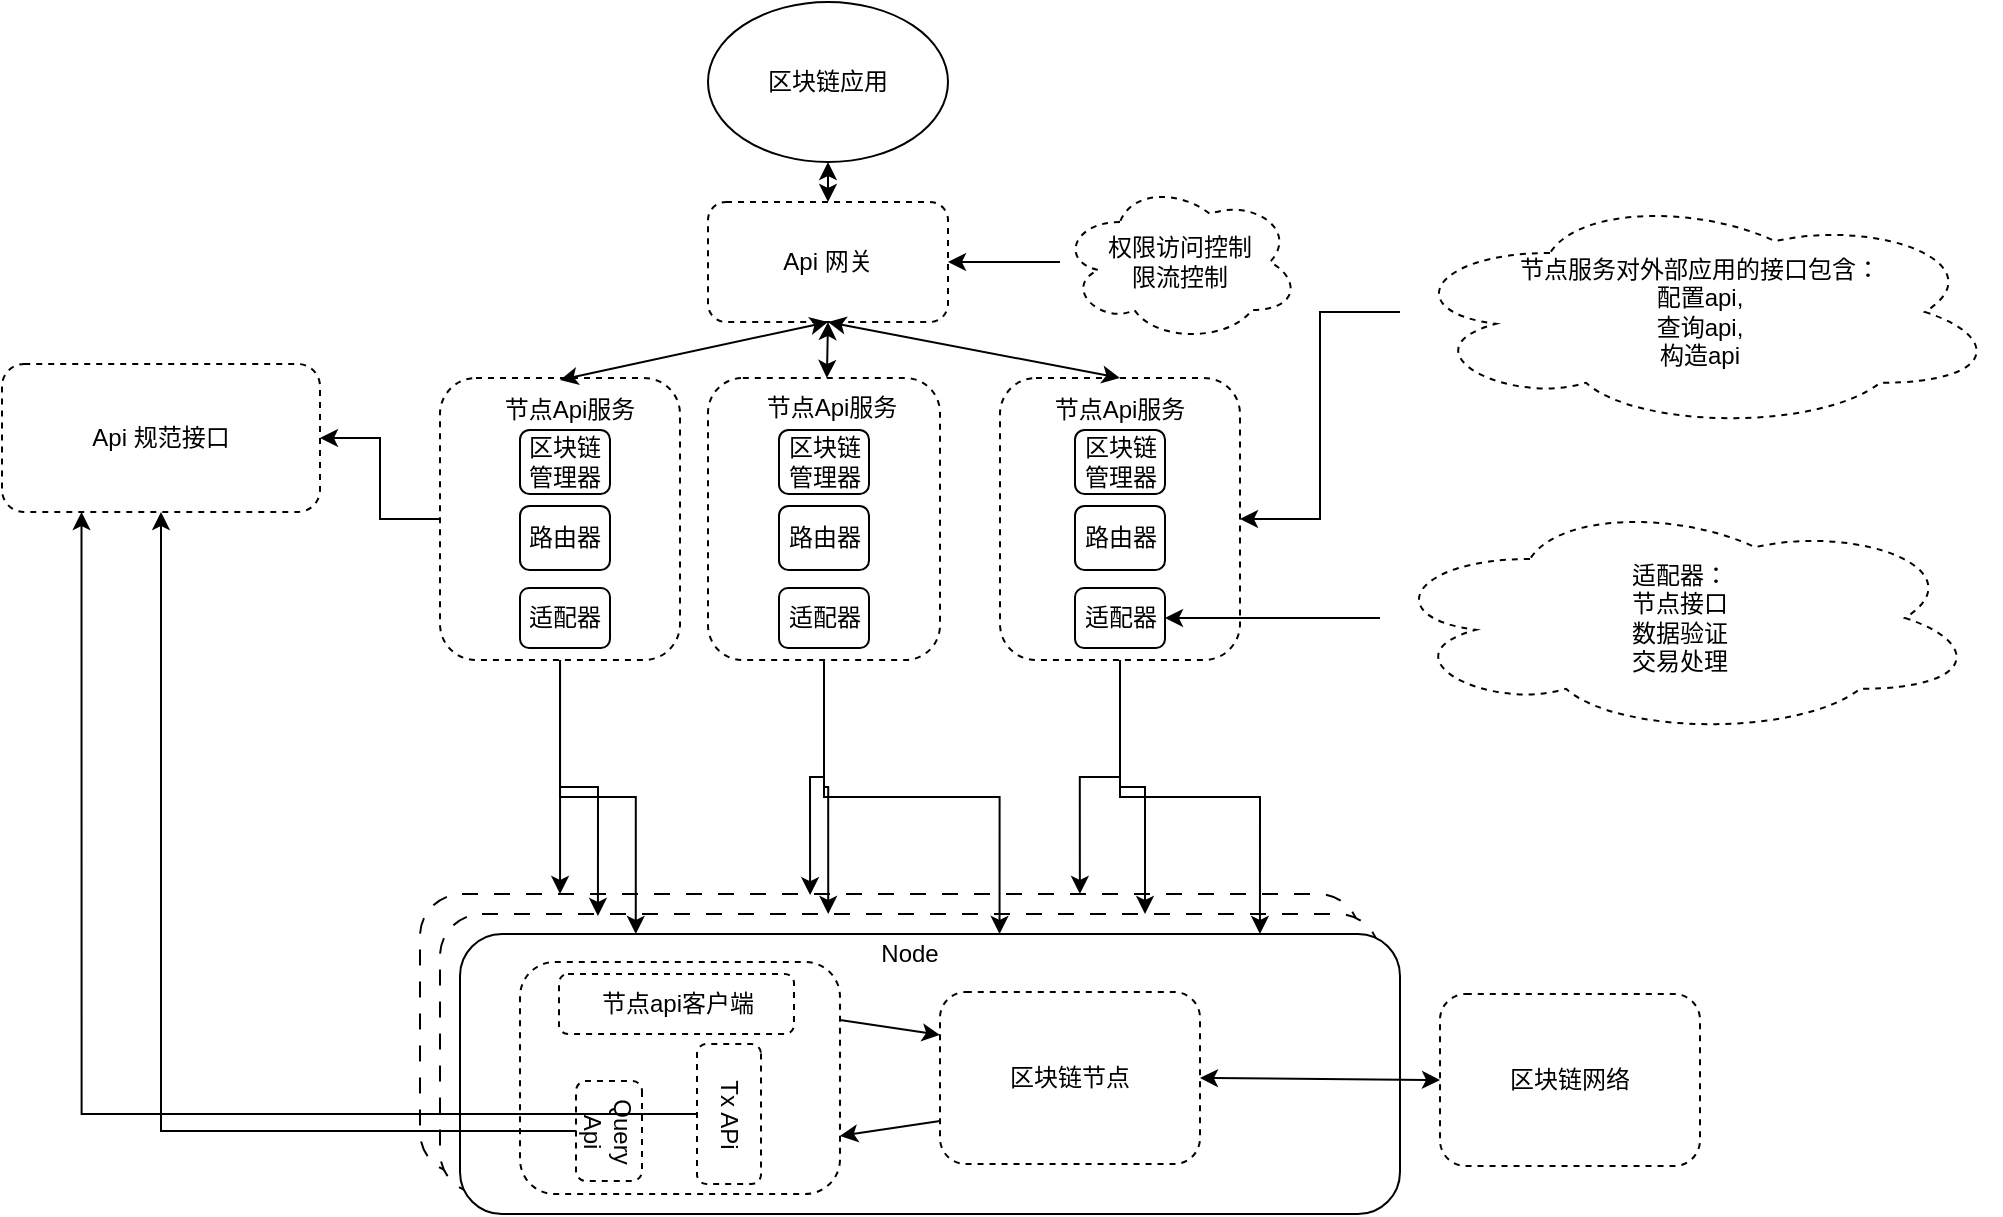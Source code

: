 <mxfile version="20.8.21" type="github">
  <diagram name="第 1 页" id="17EgV2_MKky6RjYFEmGf">
    <mxGraphModel dx="1494" dy="776" grid="1" gridSize="10" guides="1" tooltips="1" connect="1" arrows="1" fold="1" page="1" pageScale="1" pageWidth="827" pageHeight="1169" math="0" shadow="0">
      <root>
        <mxCell id="0" />
        <mxCell id="1" parent="0" />
        <mxCell id="GQzpuYuDoWvNrVL3nzEa-1" value="区块链应用" style="ellipse;whiteSpace=wrap;html=1;" parent="1" vertex="1">
          <mxGeometry x="354" y="71" width="120" height="80" as="geometry" />
        </mxCell>
        <mxCell id="GQzpuYuDoWvNrVL3nzEa-2" value="" style="rounded=1;whiteSpace=wrap;html=1;dashed=1;dashPattern=8 8;" parent="1" vertex="1">
          <mxGeometry x="210" y="517" width="470" height="140" as="geometry" />
        </mxCell>
        <mxCell id="GQzpuYuDoWvNrVL3nzEa-4" value="" style="rounded=1;whiteSpace=wrap;html=1;dashed=1;dashPattern=8 8;" parent="1" vertex="1">
          <mxGeometry x="220" y="527" width="470" height="140" as="geometry" />
        </mxCell>
        <mxCell id="GQzpuYuDoWvNrVL3nzEa-5" value="" style="rounded=1;whiteSpace=wrap;html=1;" parent="1" vertex="1">
          <mxGeometry x="230" y="537" width="470" height="140" as="geometry" />
        </mxCell>
        <mxCell id="GQzpuYuDoWvNrVL3nzEa-6" value="Node" style="text;strokeColor=none;align=center;fillColor=none;html=1;verticalAlign=middle;whiteSpace=wrap;rounded=0;" parent="1" vertex="1">
          <mxGeometry x="425" y="532" width="60" height="30" as="geometry" />
        </mxCell>
        <mxCell id="GQzpuYuDoWvNrVL3nzEa-7" value="Api 规范接口" style="rounded=1;whiteSpace=wrap;html=1;dashed=1;" parent="1" vertex="1">
          <mxGeometry x="1" y="252" width="159" height="74" as="geometry" />
        </mxCell>
        <mxCell id="GQzpuYuDoWvNrVL3nzEa-8" value="" style="rounded=1;whiteSpace=wrap;html=1;dashed=1;" parent="1" vertex="1">
          <mxGeometry x="260" y="551" width="160" height="116" as="geometry" />
        </mxCell>
        <mxCell id="GQzpuYuDoWvNrVL3nzEa-9" value="节点api客户端" style="rounded=1;whiteSpace=wrap;html=1;dashed=1;" parent="1" vertex="1">
          <mxGeometry x="279.5" y="557" width="117.5" height="30" as="geometry" />
        </mxCell>
        <mxCell id="GQzpuYuDoWvNrVL3nzEa-12" style="edgeStyle=orthogonalEdgeStyle;rounded=0;orthogonalLoop=1;jettySize=auto;html=1;" parent="1" source="GQzpuYuDoWvNrVL3nzEa-10" target="GQzpuYuDoWvNrVL3nzEa-7" edge="1">
          <mxGeometry relative="1" as="geometry" />
        </mxCell>
        <mxCell id="GQzpuYuDoWvNrVL3nzEa-10" value="Query Api" style="rounded=1;whiteSpace=wrap;html=1;dashed=1;rotation=90;" parent="1" vertex="1">
          <mxGeometry x="279.5" y="619" width="50" height="33" as="geometry" />
        </mxCell>
        <mxCell id="f9g2CgTs31rNYREbiNiR-1" style="edgeStyle=orthogonalEdgeStyle;rounded=0;orthogonalLoop=1;jettySize=auto;html=1;entryX=0.25;entryY=1;entryDx=0;entryDy=0;" parent="1" source="GQzpuYuDoWvNrVL3nzEa-11" target="GQzpuYuDoWvNrVL3nzEa-7" edge="1">
          <mxGeometry relative="1" as="geometry" />
        </mxCell>
        <mxCell id="GQzpuYuDoWvNrVL3nzEa-11" value="Tx APi" style="rounded=1;whiteSpace=wrap;html=1;dashed=1;rotation=90;" parent="1" vertex="1">
          <mxGeometry x="329.5" y="611" width="70" height="32" as="geometry" />
        </mxCell>
        <mxCell id="GQzpuYuDoWvNrVL3nzEa-14" value="区块链节点" style="rounded=1;whiteSpace=wrap;html=1;dashed=1;" parent="1" vertex="1">
          <mxGeometry x="470" y="566" width="130" height="86" as="geometry" />
        </mxCell>
        <mxCell id="GQzpuYuDoWvNrVL3nzEa-15" value="区块链网络" style="rounded=1;whiteSpace=wrap;html=1;dashed=1;" parent="1" vertex="1">
          <mxGeometry x="720" y="567" width="130" height="86" as="geometry" />
        </mxCell>
        <mxCell id="GQzpuYuDoWvNrVL3nzEa-16" value="" style="endArrow=classic;html=1;rounded=0;entryX=0;entryY=0.25;entryDx=0;entryDy=0;exitX=1;exitY=0.25;exitDx=0;exitDy=0;" parent="1" source="GQzpuYuDoWvNrVL3nzEa-8" target="GQzpuYuDoWvNrVL3nzEa-14" edge="1">
          <mxGeometry width="50" height="50" relative="1" as="geometry">
            <mxPoint x="430" y="587" as="sourcePoint" />
            <mxPoint x="440" y="547" as="targetPoint" />
          </mxGeometry>
        </mxCell>
        <mxCell id="GQzpuYuDoWvNrVL3nzEa-17" value="" style="endArrow=classic;html=1;rounded=0;entryX=1;entryY=0.75;entryDx=0;entryDy=0;exitX=0;exitY=0.75;exitDx=0;exitDy=0;" parent="1" source="GQzpuYuDoWvNrVL3nzEa-14" target="GQzpuYuDoWvNrVL3nzEa-8" edge="1">
          <mxGeometry width="50" height="50" relative="1" as="geometry">
            <mxPoint x="360" y="677" as="sourcePoint" />
            <mxPoint x="410" y="627" as="targetPoint" />
          </mxGeometry>
        </mxCell>
        <mxCell id="GQzpuYuDoWvNrVL3nzEa-18" value="" style="endArrow=classic;startArrow=classic;html=1;rounded=0;entryX=0;entryY=0.5;entryDx=0;entryDy=0;exitX=1;exitY=0.5;exitDx=0;exitDy=0;" parent="1" source="GQzpuYuDoWvNrVL3nzEa-14" target="GQzpuYuDoWvNrVL3nzEa-15" edge="1">
          <mxGeometry width="50" height="50" relative="1" as="geometry">
            <mxPoint x="550" y="767" as="sourcePoint" />
            <mxPoint x="600" y="717" as="targetPoint" />
          </mxGeometry>
        </mxCell>
        <mxCell id="GQzpuYuDoWvNrVL3nzEa-26" style="edgeStyle=orthogonalEdgeStyle;rounded=0;orthogonalLoop=1;jettySize=auto;html=1;entryX=0.149;entryY=0;entryDx=0;entryDy=0;entryPerimeter=0;" parent="1" source="GQzpuYuDoWvNrVL3nzEa-20" edge="1" target="GQzpuYuDoWvNrVL3nzEa-2">
          <mxGeometry relative="1" as="geometry">
            <mxPoint x="280" y="370" as="targetPoint" />
          </mxGeometry>
        </mxCell>
        <mxCell id="f9g2CgTs31rNYREbiNiR-5" style="edgeStyle=orthogonalEdgeStyle;rounded=0;orthogonalLoop=1;jettySize=auto;html=1;entryX=1;entryY=0.5;entryDx=0;entryDy=0;" parent="1" source="GQzpuYuDoWvNrVL3nzEa-20" target="GQzpuYuDoWvNrVL3nzEa-7" edge="1">
          <mxGeometry relative="1" as="geometry" />
        </mxCell>
        <mxCell id="_Coldi3vWd-6iwGJ4thc-1" style="edgeStyle=orthogonalEdgeStyle;rounded=0;orthogonalLoop=1;jettySize=auto;html=1;entryX=0.168;entryY=0.007;entryDx=0;entryDy=0;entryPerimeter=0;" edge="1" parent="1" source="GQzpuYuDoWvNrVL3nzEa-20" target="GQzpuYuDoWvNrVL3nzEa-4">
          <mxGeometry relative="1" as="geometry" />
        </mxCell>
        <mxCell id="_Coldi3vWd-6iwGJ4thc-2" style="edgeStyle=orthogonalEdgeStyle;rounded=0;orthogonalLoop=1;jettySize=auto;html=1;entryX=0.187;entryY=0;entryDx=0;entryDy=0;entryPerimeter=0;" edge="1" parent="1" source="GQzpuYuDoWvNrVL3nzEa-20" target="GQzpuYuDoWvNrVL3nzEa-5">
          <mxGeometry relative="1" as="geometry" />
        </mxCell>
        <mxCell id="GQzpuYuDoWvNrVL3nzEa-20" value="" style="rounded=1;whiteSpace=wrap;html=1;dashed=1;" parent="1" vertex="1">
          <mxGeometry x="220" y="259" width="120" height="141" as="geometry" />
        </mxCell>
        <mxCell id="GQzpuYuDoWvNrVL3nzEa-28" style="edgeStyle=orthogonalEdgeStyle;rounded=0;orthogonalLoop=1;jettySize=auto;html=1;exitX=0.5;exitY=1;exitDx=0;exitDy=0;entryX=0.415;entryY=0.004;entryDx=0;entryDy=0;entryPerimeter=0;" parent="1" source="GQzpuYuDoWvNrVL3nzEa-21" target="GQzpuYuDoWvNrVL3nzEa-2" edge="1">
          <mxGeometry relative="1" as="geometry" />
        </mxCell>
        <mxCell id="GQzpuYuDoWvNrVL3nzEa-29" style="edgeStyle=orthogonalEdgeStyle;rounded=0;orthogonalLoop=1;jettySize=auto;html=1;entryX=0.413;entryY=0;entryDx=0;entryDy=0;entryPerimeter=0;" parent="1" source="GQzpuYuDoWvNrVL3nzEa-21" target="GQzpuYuDoWvNrVL3nzEa-4" edge="1">
          <mxGeometry relative="1" as="geometry" />
        </mxCell>
        <mxCell id="GQzpuYuDoWvNrVL3nzEa-30" style="edgeStyle=orthogonalEdgeStyle;rounded=0;orthogonalLoop=1;jettySize=auto;html=1;entryX=0.574;entryY=0;entryDx=0;entryDy=0;entryPerimeter=0;" parent="1" source="GQzpuYuDoWvNrVL3nzEa-21" target="GQzpuYuDoWvNrVL3nzEa-5" edge="1">
          <mxGeometry relative="1" as="geometry" />
        </mxCell>
        <mxCell id="GQzpuYuDoWvNrVL3nzEa-21" value="" style="rounded=1;whiteSpace=wrap;html=1;dashed=1;" parent="1" vertex="1">
          <mxGeometry x="354" y="259" width="116" height="141" as="geometry" />
        </mxCell>
        <mxCell id="GQzpuYuDoWvNrVL3nzEa-31" style="edgeStyle=orthogonalEdgeStyle;rounded=0;orthogonalLoop=1;jettySize=auto;html=1;exitX=0.5;exitY=1;exitDx=0;exitDy=0;entryX=0.702;entryY=0;entryDx=0;entryDy=0;entryPerimeter=0;" parent="1" source="GQzpuYuDoWvNrVL3nzEa-22" target="GQzpuYuDoWvNrVL3nzEa-2" edge="1">
          <mxGeometry relative="1" as="geometry" />
        </mxCell>
        <mxCell id="GQzpuYuDoWvNrVL3nzEa-32" style="edgeStyle=orthogonalEdgeStyle;rounded=0;orthogonalLoop=1;jettySize=auto;html=1;entryX=0.75;entryY=0;entryDx=0;entryDy=0;" parent="1" source="GQzpuYuDoWvNrVL3nzEa-22" target="GQzpuYuDoWvNrVL3nzEa-4" edge="1">
          <mxGeometry relative="1" as="geometry" />
        </mxCell>
        <mxCell id="GQzpuYuDoWvNrVL3nzEa-33" style="edgeStyle=orthogonalEdgeStyle;rounded=0;orthogonalLoop=1;jettySize=auto;html=1;entryX=0.851;entryY=0;entryDx=0;entryDy=0;entryPerimeter=0;" parent="1" source="GQzpuYuDoWvNrVL3nzEa-22" target="GQzpuYuDoWvNrVL3nzEa-5" edge="1">
          <mxGeometry relative="1" as="geometry" />
        </mxCell>
        <mxCell id="GQzpuYuDoWvNrVL3nzEa-22" value="" style="rounded=1;whiteSpace=wrap;html=1;dashed=1;" parent="1" vertex="1">
          <mxGeometry x="500" y="259" width="120" height="141" as="geometry" />
        </mxCell>
        <mxCell id="GQzpuYuDoWvNrVL3nzEa-23" value="Api 网关" style="rounded=1;whiteSpace=wrap;html=1;dashed=1;" parent="1" vertex="1">
          <mxGeometry x="354" y="171" width="120" height="60" as="geometry" />
        </mxCell>
        <mxCell id="GQzpuYuDoWvNrVL3nzEa-24" value="" style="endArrow=classic;startArrow=classic;html=1;rounded=0;exitX=0.5;exitY=0;exitDx=0;exitDy=0;entryX=0.5;entryY=1;entryDx=0;entryDy=0;" parent="1" source="GQzpuYuDoWvNrVL3nzEa-23" target="GQzpuYuDoWvNrVL3nzEa-1" edge="1">
          <mxGeometry width="50" height="50" relative="1" as="geometry">
            <mxPoint x="370" y="191" as="sourcePoint" />
            <mxPoint x="420" y="141" as="targetPoint" />
          </mxGeometry>
        </mxCell>
        <mxCell id="GQzpuYuDoWvNrVL3nzEa-34" value="" style="endArrow=classic;startArrow=classic;html=1;rounded=0;entryX=0.5;entryY=1;entryDx=0;entryDy=0;" parent="1" target="GQzpuYuDoWvNrVL3nzEa-23" edge="1">
          <mxGeometry width="50" height="50" relative="1" as="geometry">
            <mxPoint x="280" y="260" as="sourcePoint" />
            <mxPoint x="330" y="210" as="targetPoint" />
          </mxGeometry>
        </mxCell>
        <mxCell id="GQzpuYuDoWvNrVL3nzEa-35" value="" style="endArrow=classic;startArrow=classic;html=1;rounded=0;entryX=0.5;entryY=1;entryDx=0;entryDy=0;" parent="1" source="GQzpuYuDoWvNrVL3nzEa-21" target="GQzpuYuDoWvNrVL3nzEa-23" edge="1">
          <mxGeometry width="50" height="50" relative="1" as="geometry">
            <mxPoint x="290" y="270" as="sourcePoint" />
            <mxPoint x="424" y="241" as="targetPoint" />
          </mxGeometry>
        </mxCell>
        <mxCell id="GQzpuYuDoWvNrVL3nzEa-38" value="" style="endArrow=classic;startArrow=classic;html=1;rounded=0;entryX=0.5;entryY=1;entryDx=0;entryDy=0;exitX=0.5;exitY=0;exitDx=0;exitDy=0;" parent="1" source="GQzpuYuDoWvNrVL3nzEa-22" target="GQzpuYuDoWvNrVL3nzEa-23" edge="1">
          <mxGeometry width="50" height="50" relative="1" as="geometry">
            <mxPoint x="290" y="270" as="sourcePoint" />
            <mxPoint x="424" y="241" as="targetPoint" />
          </mxGeometry>
        </mxCell>
        <mxCell id="GQzpuYuDoWvNrVL3nzEa-40" style="edgeStyle=orthogonalEdgeStyle;rounded=0;orthogonalLoop=1;jettySize=auto;html=1;entryX=1;entryY=0.5;entryDx=0;entryDy=0;" parent="1" source="GQzpuYuDoWvNrVL3nzEa-39" target="GQzpuYuDoWvNrVL3nzEa-23" edge="1">
          <mxGeometry relative="1" as="geometry" />
        </mxCell>
        <mxCell id="GQzpuYuDoWvNrVL3nzEa-39" value="权限访问控制&lt;br&gt;限流控制" style="ellipse;shape=cloud;whiteSpace=wrap;html=1;dashed=1;" parent="1" vertex="1">
          <mxGeometry x="530" y="161" width="120" height="80" as="geometry" />
        </mxCell>
        <mxCell id="f9g2CgTs31rNYREbiNiR-3" style="edgeStyle=orthogonalEdgeStyle;rounded=0;orthogonalLoop=1;jettySize=auto;html=1;entryX=1;entryY=0.5;entryDx=0;entryDy=0;" parent="1" source="f9g2CgTs31rNYREbiNiR-2" target="GQzpuYuDoWvNrVL3nzEa-22" edge="1">
          <mxGeometry relative="1" as="geometry" />
        </mxCell>
        <mxCell id="f9g2CgTs31rNYREbiNiR-2" value="节点服务对外部应用的接口包含：&lt;br&gt;配置api,&lt;br&gt;查询api,&lt;br&gt;构造api" style="ellipse;shape=cloud;whiteSpace=wrap;html=1;dashed=1;" parent="1" vertex="1">
          <mxGeometry x="700" y="167" width="300" height="118" as="geometry" />
        </mxCell>
        <mxCell id="_Coldi3vWd-6iwGJ4thc-3" value="节点Api服务" style="text;strokeColor=none;align=center;fillColor=none;html=1;verticalAlign=middle;whiteSpace=wrap;rounded=0;" vertex="1" parent="1">
          <mxGeometry x="525" y="260" width="70" height="30" as="geometry" />
        </mxCell>
        <mxCell id="_Coldi3vWd-6iwGJ4thc-4" value="节点Api服务" style="text;strokeColor=none;align=center;fillColor=none;html=1;verticalAlign=middle;whiteSpace=wrap;rounded=0;" vertex="1" parent="1">
          <mxGeometry x="250" y="260" width="70" height="30" as="geometry" />
        </mxCell>
        <mxCell id="_Coldi3vWd-6iwGJ4thc-5" value="节点Api服务" style="text;strokeColor=none;align=center;fillColor=none;html=1;verticalAlign=middle;whiteSpace=wrap;rounded=0;" vertex="1" parent="1">
          <mxGeometry x="382" y="259" width="68" height="30" as="geometry" />
        </mxCell>
        <mxCell id="_Coldi3vWd-6iwGJ4thc-7" value="适配器" style="rounded=1;whiteSpace=wrap;html=1;" vertex="1" parent="1">
          <mxGeometry x="260" y="364" width="45" height="30" as="geometry" />
        </mxCell>
        <mxCell id="_Coldi3vWd-6iwGJ4thc-8" value="路由器" style="rounded=1;whiteSpace=wrap;html=1;" vertex="1" parent="1">
          <mxGeometry x="260" y="323" width="45" height="32" as="geometry" />
        </mxCell>
        <mxCell id="_Coldi3vWd-6iwGJ4thc-9" value="区块链管理器" style="rounded=1;whiteSpace=wrap;html=1;" vertex="1" parent="1">
          <mxGeometry x="260" y="285" width="45" height="32" as="geometry" />
        </mxCell>
        <mxCell id="_Coldi3vWd-6iwGJ4thc-10" value="区块链管理器" style="rounded=1;whiteSpace=wrap;html=1;" vertex="1" parent="1">
          <mxGeometry x="389.5" y="285" width="45" height="32" as="geometry" />
        </mxCell>
        <mxCell id="_Coldi3vWd-6iwGJ4thc-11" value="区块链管理器" style="rounded=1;whiteSpace=wrap;html=1;" vertex="1" parent="1">
          <mxGeometry x="537.5" y="285" width="45" height="32" as="geometry" />
        </mxCell>
        <mxCell id="_Coldi3vWd-6iwGJ4thc-12" value="路由器" style="rounded=1;whiteSpace=wrap;html=1;" vertex="1" parent="1">
          <mxGeometry x="389.5" y="323" width="45" height="32" as="geometry" />
        </mxCell>
        <mxCell id="_Coldi3vWd-6iwGJ4thc-13" value="路由器" style="rounded=1;whiteSpace=wrap;html=1;" vertex="1" parent="1">
          <mxGeometry x="537.5" y="323" width="45" height="32" as="geometry" />
        </mxCell>
        <mxCell id="_Coldi3vWd-6iwGJ4thc-14" value="适配器" style="rounded=1;whiteSpace=wrap;html=1;" vertex="1" parent="1">
          <mxGeometry x="389.5" y="364" width="45" height="30" as="geometry" />
        </mxCell>
        <mxCell id="_Coldi3vWd-6iwGJ4thc-15" value="适配器" style="rounded=1;whiteSpace=wrap;html=1;" vertex="1" parent="1">
          <mxGeometry x="537.5" y="364" width="45" height="30" as="geometry" />
        </mxCell>
        <mxCell id="_Coldi3vWd-6iwGJ4thc-17" style="edgeStyle=orthogonalEdgeStyle;rounded=0;orthogonalLoop=1;jettySize=auto;html=1;entryX=1;entryY=0.5;entryDx=0;entryDy=0;" edge="1" parent="1" source="_Coldi3vWd-6iwGJ4thc-16" target="_Coldi3vWd-6iwGJ4thc-15">
          <mxGeometry relative="1" as="geometry" />
        </mxCell>
        <mxCell id="_Coldi3vWd-6iwGJ4thc-16" value="适配器：&lt;br&gt;节点接口&lt;br&gt;数据验证&lt;br&gt;交易处理" style="ellipse;shape=cloud;whiteSpace=wrap;html=1;dashed=1;" vertex="1" parent="1">
          <mxGeometry x="690" y="320" width="300" height="118" as="geometry" />
        </mxCell>
      </root>
    </mxGraphModel>
  </diagram>
</mxfile>
